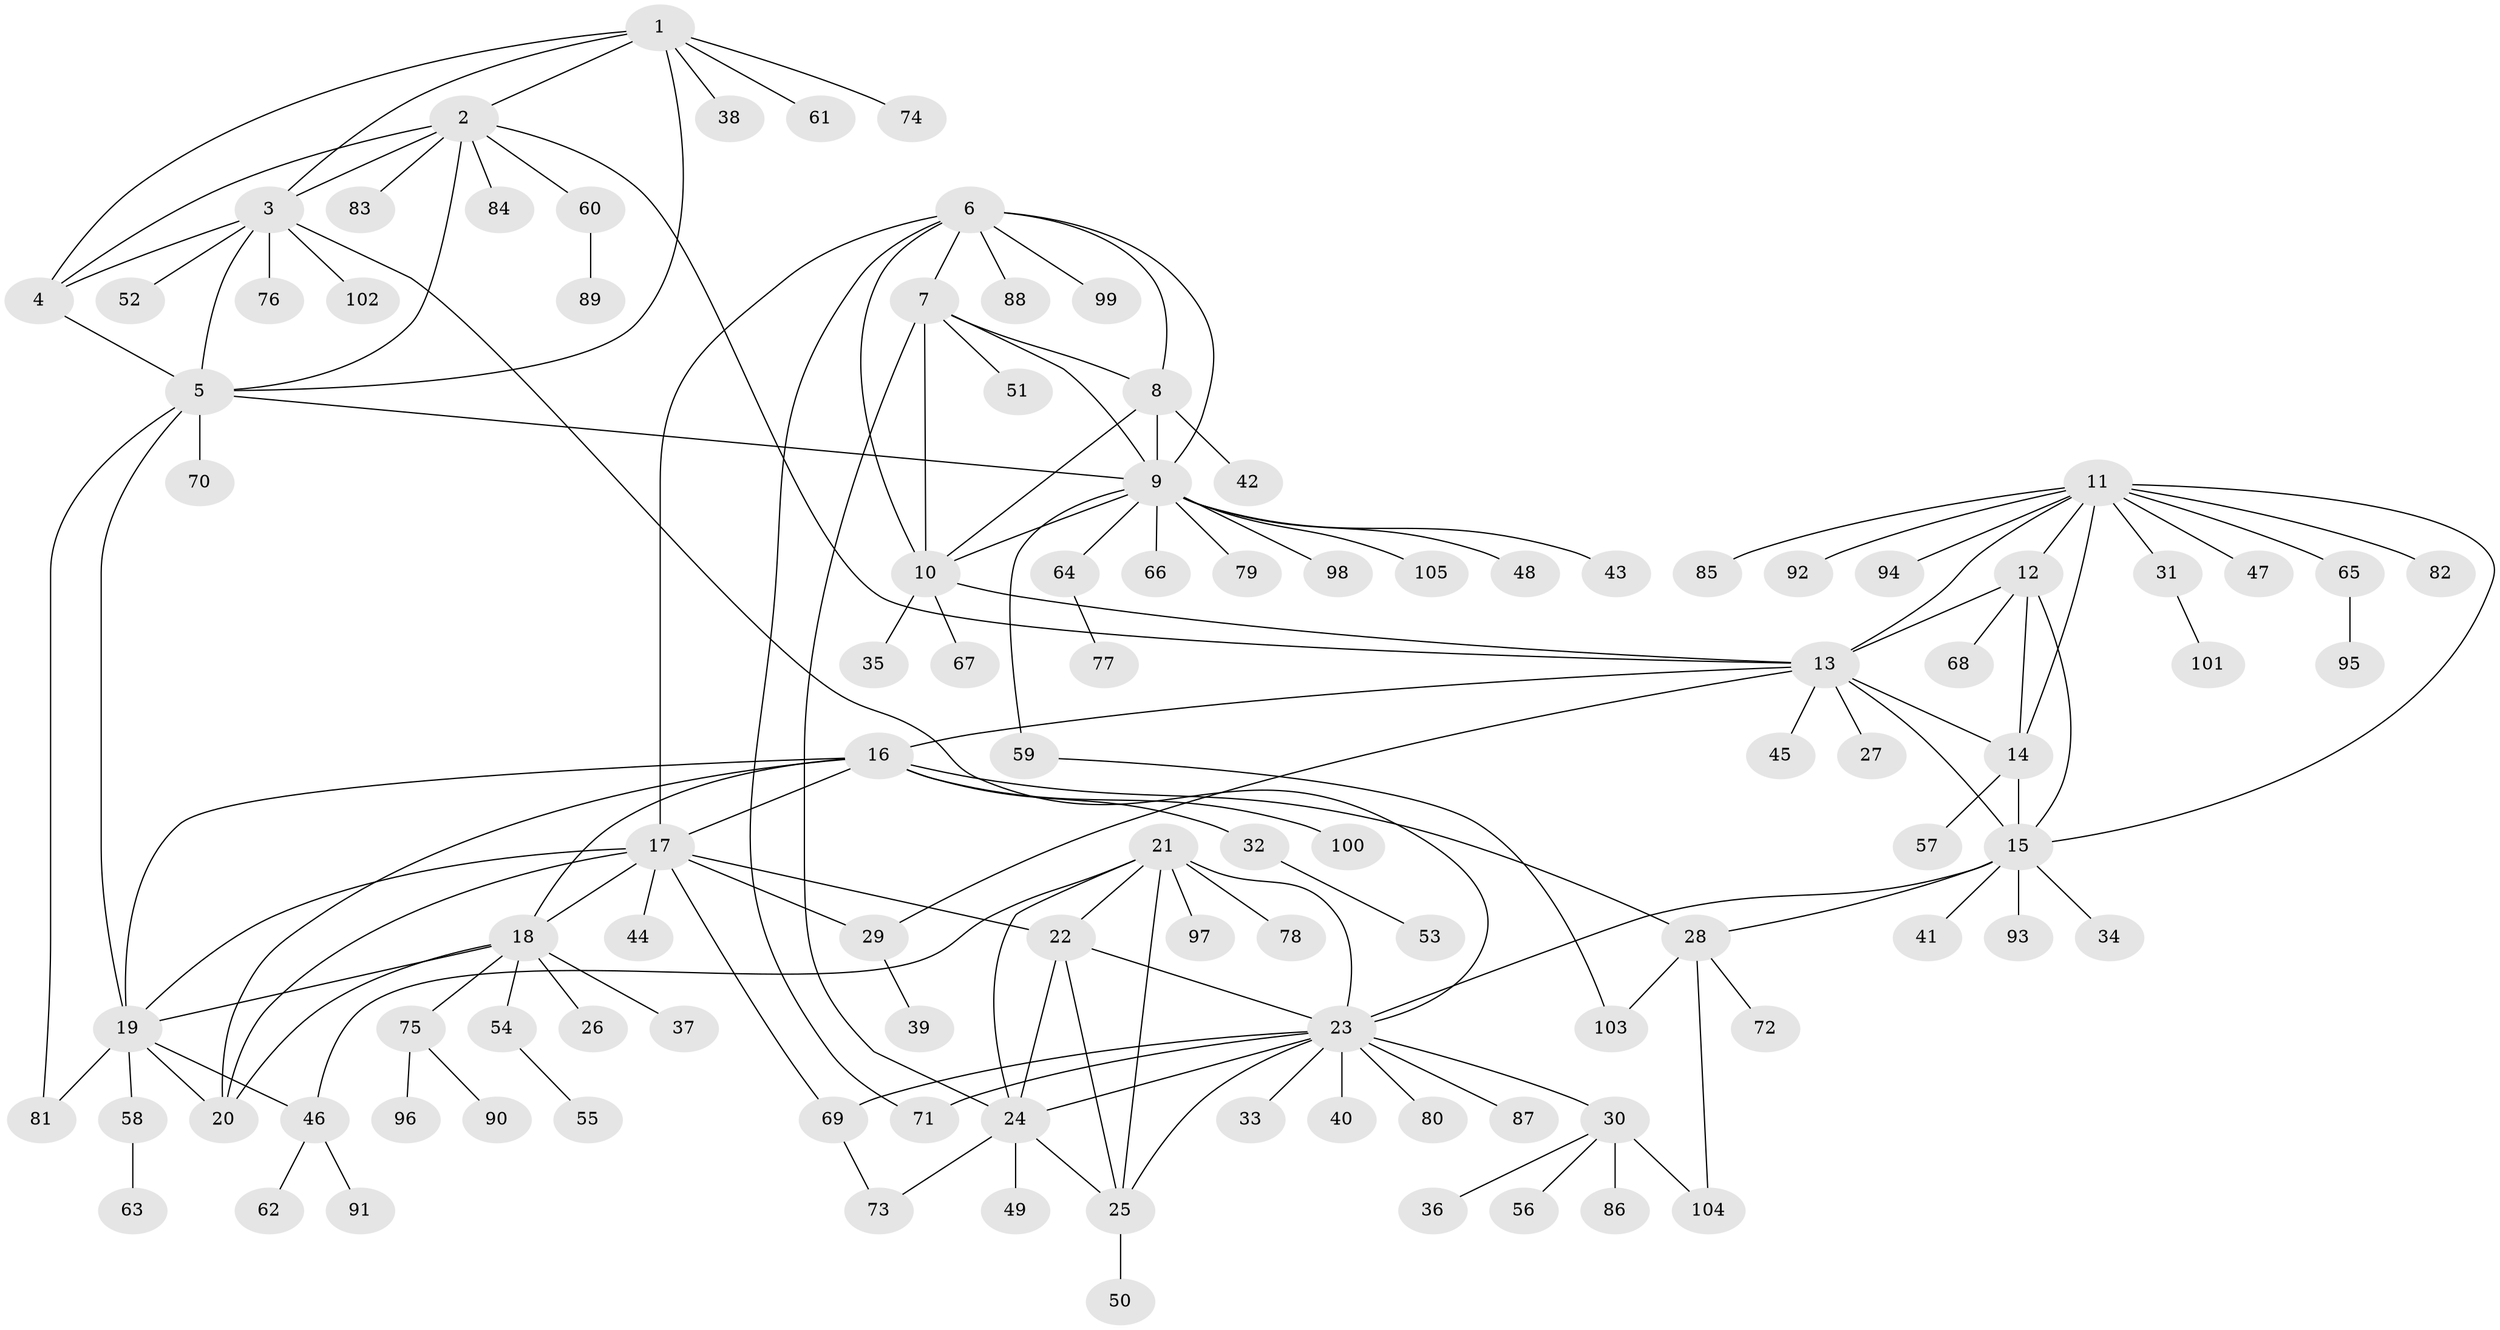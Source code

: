 // coarse degree distribution, {5: 0.024390243902439025, 11: 0.024390243902439025, 6: 0.036585365853658534, 3: 0.04878048780487805, 7: 0.04878048780487805, 10: 0.036585365853658534, 17: 0.012195121951219513, 8: 0.012195121951219513, 4: 0.024390243902439025, 1: 0.6463414634146342, 2: 0.08536585365853659}
// Generated by graph-tools (version 1.1) at 2025/42/03/06/25 10:42:06]
// undirected, 105 vertices, 149 edges
graph export_dot {
graph [start="1"]
  node [color=gray90,style=filled];
  1;
  2;
  3;
  4;
  5;
  6;
  7;
  8;
  9;
  10;
  11;
  12;
  13;
  14;
  15;
  16;
  17;
  18;
  19;
  20;
  21;
  22;
  23;
  24;
  25;
  26;
  27;
  28;
  29;
  30;
  31;
  32;
  33;
  34;
  35;
  36;
  37;
  38;
  39;
  40;
  41;
  42;
  43;
  44;
  45;
  46;
  47;
  48;
  49;
  50;
  51;
  52;
  53;
  54;
  55;
  56;
  57;
  58;
  59;
  60;
  61;
  62;
  63;
  64;
  65;
  66;
  67;
  68;
  69;
  70;
  71;
  72;
  73;
  74;
  75;
  76;
  77;
  78;
  79;
  80;
  81;
  82;
  83;
  84;
  85;
  86;
  87;
  88;
  89;
  90;
  91;
  92;
  93;
  94;
  95;
  96;
  97;
  98;
  99;
  100;
  101;
  102;
  103;
  104;
  105;
  1 -- 2;
  1 -- 3;
  1 -- 4;
  1 -- 5;
  1 -- 38;
  1 -- 61;
  1 -- 74;
  2 -- 3;
  2 -- 4;
  2 -- 5;
  2 -- 13;
  2 -- 60;
  2 -- 83;
  2 -- 84;
  3 -- 4;
  3 -- 5;
  3 -- 23;
  3 -- 52;
  3 -- 76;
  3 -- 102;
  4 -- 5;
  5 -- 9;
  5 -- 19;
  5 -- 70;
  5 -- 81;
  6 -- 7;
  6 -- 8;
  6 -- 9;
  6 -- 10;
  6 -- 17;
  6 -- 71;
  6 -- 88;
  6 -- 99;
  7 -- 8;
  7 -- 9;
  7 -- 10;
  7 -- 24;
  7 -- 51;
  8 -- 9;
  8 -- 10;
  8 -- 42;
  9 -- 10;
  9 -- 43;
  9 -- 48;
  9 -- 59;
  9 -- 64;
  9 -- 66;
  9 -- 79;
  9 -- 98;
  9 -- 105;
  10 -- 13;
  10 -- 35;
  10 -- 67;
  11 -- 12;
  11 -- 13;
  11 -- 14;
  11 -- 15;
  11 -- 31;
  11 -- 47;
  11 -- 65;
  11 -- 82;
  11 -- 85;
  11 -- 92;
  11 -- 94;
  12 -- 13;
  12 -- 14;
  12 -- 15;
  12 -- 68;
  13 -- 14;
  13 -- 15;
  13 -- 16;
  13 -- 27;
  13 -- 29;
  13 -- 45;
  14 -- 15;
  14 -- 57;
  15 -- 23;
  15 -- 28;
  15 -- 34;
  15 -- 41;
  15 -- 93;
  16 -- 17;
  16 -- 18;
  16 -- 19;
  16 -- 20;
  16 -- 28;
  16 -- 32;
  16 -- 100;
  17 -- 18;
  17 -- 19;
  17 -- 20;
  17 -- 22;
  17 -- 29;
  17 -- 44;
  17 -- 69;
  18 -- 19;
  18 -- 20;
  18 -- 26;
  18 -- 37;
  18 -- 54;
  18 -- 75;
  19 -- 20;
  19 -- 46;
  19 -- 58;
  19 -- 81;
  21 -- 22;
  21 -- 23;
  21 -- 24;
  21 -- 25;
  21 -- 46;
  21 -- 78;
  21 -- 97;
  22 -- 23;
  22 -- 24;
  22 -- 25;
  23 -- 24;
  23 -- 25;
  23 -- 30;
  23 -- 33;
  23 -- 40;
  23 -- 69;
  23 -- 71;
  23 -- 80;
  23 -- 87;
  24 -- 25;
  24 -- 49;
  24 -- 73;
  25 -- 50;
  28 -- 72;
  28 -- 103;
  28 -- 104;
  29 -- 39;
  30 -- 36;
  30 -- 56;
  30 -- 86;
  30 -- 104;
  31 -- 101;
  32 -- 53;
  46 -- 62;
  46 -- 91;
  54 -- 55;
  58 -- 63;
  59 -- 103;
  60 -- 89;
  64 -- 77;
  65 -- 95;
  69 -- 73;
  75 -- 90;
  75 -- 96;
}
